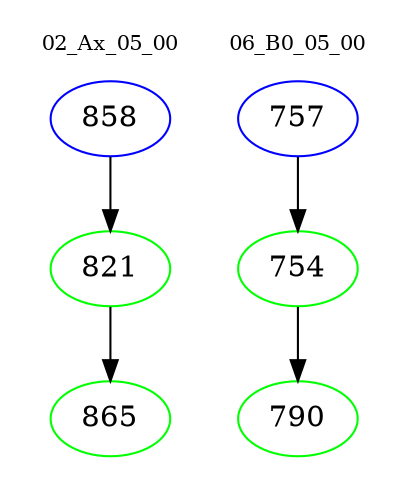 digraph{
subgraph cluster_0 {
color = white
label = "02_Ax_05_00";
fontsize=10;
T0_858 [label="858", color="blue"]
T0_858 -> T0_821 [color="black"]
T0_821 [label="821", color="green"]
T0_821 -> T0_865 [color="black"]
T0_865 [label="865", color="green"]
}
subgraph cluster_1 {
color = white
label = "06_B0_05_00";
fontsize=10;
T1_757 [label="757", color="blue"]
T1_757 -> T1_754 [color="black"]
T1_754 [label="754", color="green"]
T1_754 -> T1_790 [color="black"]
T1_790 [label="790", color="green"]
}
}
